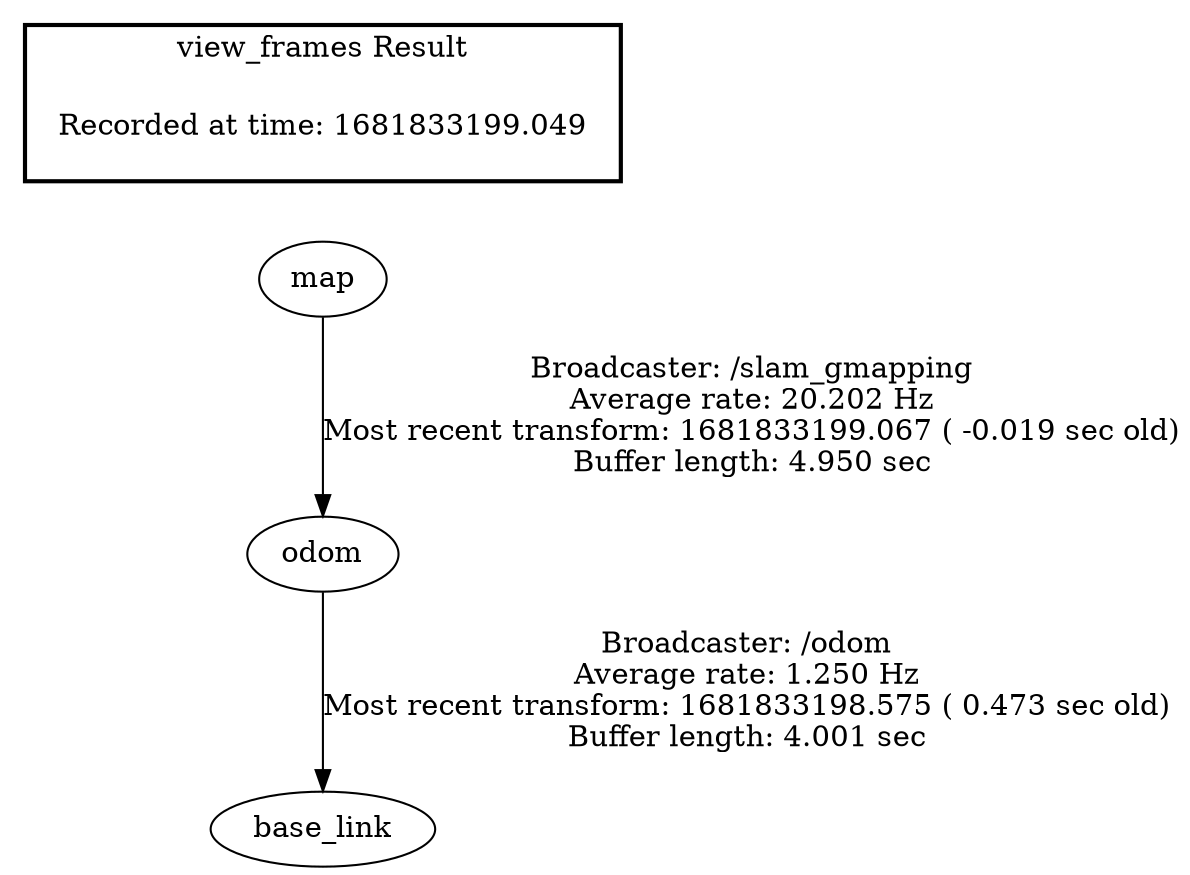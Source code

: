 digraph G {
"map" -> "odom"[label="Broadcaster: /slam_gmapping\nAverage rate: 20.202 Hz\nMost recent transform: 1681833199.067 ( -0.019 sec old)\nBuffer length: 4.950 sec\n"];
"odom" -> "base_link"[label="Broadcaster: /odom\nAverage rate: 1.250 Hz\nMost recent transform: 1681833198.575 ( 0.473 sec old)\nBuffer length: 4.001 sec\n"];
edge [style=invis];
 subgraph cluster_legend { style=bold; color=black; label ="view_frames Result";
"Recorded at time: 1681833199.049"[ shape=plaintext ] ;
 }->"map";
}